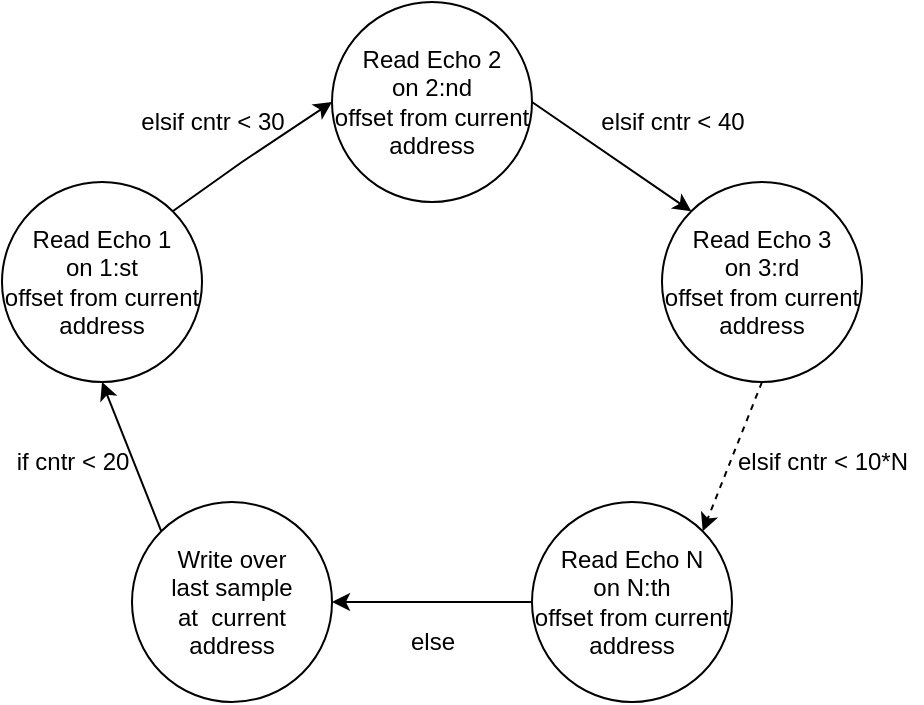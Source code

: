 <mxfile version="15.5.0" type="device"><diagram id="vZ9pb0swbwLwFnLP9PRf" name="Page-1"><mxGraphModel dx="1148" dy="588" grid="1" gridSize="10" guides="1" tooltips="1" connect="1" arrows="1" fold="1" page="1" pageScale="1" pageWidth="1169" pageHeight="1654" math="0" shadow="0"><root><mxCell id="0"/><mxCell id="1" parent="0"/><mxCell id="OYjjkeoiRE76qJc-IDeL-19" style="edgeStyle=none;rounded=0;orthogonalLoop=1;jettySize=auto;html=1;exitX=1;exitY=0;exitDx=0;exitDy=0;entryX=0;entryY=0.5;entryDx=0;entryDy=0;" edge="1" parent="1" source="OYjjkeoiRE76qJc-IDeL-1" target="OYjjkeoiRE76qJc-IDeL-3"><mxGeometry relative="1" as="geometry"><Array as="points"><mxPoint x="490" y="220"/></Array></mxGeometry></mxCell><mxCell id="OYjjkeoiRE76qJc-IDeL-1" value="Read&amp;nbsp;Echo 1 &lt;br&gt;on 1:st&lt;br&gt;offset from current address" style="ellipse;whiteSpace=wrap;html=1;aspect=fixed;" vertex="1" parent="1"><mxGeometry x="370" y="230" width="100" height="100" as="geometry"/></mxCell><mxCell id="OYjjkeoiRE76qJc-IDeL-20" style="edgeStyle=none;rounded=0;orthogonalLoop=1;jettySize=auto;html=1;exitX=1;exitY=0.5;exitDx=0;exitDy=0;entryX=0;entryY=0;entryDx=0;entryDy=0;" edge="1" parent="1" source="OYjjkeoiRE76qJc-IDeL-3" target="OYjjkeoiRE76qJc-IDeL-4"><mxGeometry relative="1" as="geometry"/></mxCell><mxCell id="OYjjkeoiRE76qJc-IDeL-3" value="Read Echo 2 &lt;br&gt;on 2:nd&lt;br&gt;offset from current address" style="ellipse;whiteSpace=wrap;html=1;aspect=fixed;" vertex="1" parent="1"><mxGeometry x="535" y="140" width="100" height="100" as="geometry"/></mxCell><mxCell id="OYjjkeoiRE76qJc-IDeL-21" style="edgeStyle=none;rounded=0;orthogonalLoop=1;jettySize=auto;html=1;exitX=0.5;exitY=1;exitDx=0;exitDy=0;entryX=1;entryY=0;entryDx=0;entryDy=0;dashed=1;" edge="1" parent="1" source="OYjjkeoiRE76qJc-IDeL-4" target="OYjjkeoiRE76qJc-IDeL-12"><mxGeometry relative="1" as="geometry"/></mxCell><mxCell id="OYjjkeoiRE76qJc-IDeL-4" value="Read&amp;nbsp;Echo 3&lt;br&gt;on 3:rd&lt;br&gt;offset from current address" style="ellipse;whiteSpace=wrap;html=1;aspect=fixed;" vertex="1" parent="1"><mxGeometry x="700" y="230" width="100" height="100" as="geometry"/></mxCell><mxCell id="OYjjkeoiRE76qJc-IDeL-23" style="edgeStyle=none;rounded=0;orthogonalLoop=1;jettySize=auto;html=1;exitX=0;exitY=0.5;exitDx=0;exitDy=0;entryX=1;entryY=0.5;entryDx=0;entryDy=0;" edge="1" parent="1" source="OYjjkeoiRE76qJc-IDeL-12" target="OYjjkeoiRE76qJc-IDeL-22"><mxGeometry relative="1" as="geometry"/></mxCell><mxCell id="OYjjkeoiRE76qJc-IDeL-12" value="Read&amp;nbsp;Echo N&lt;br&gt;on N:th&lt;br&gt;offset from current address" style="ellipse;whiteSpace=wrap;html=1;aspect=fixed;" vertex="1" parent="1"><mxGeometry x="635" y="390" width="100" height="100" as="geometry"/></mxCell><mxCell id="OYjjkeoiRE76qJc-IDeL-24" style="edgeStyle=none;rounded=0;orthogonalLoop=1;jettySize=auto;html=1;exitX=0;exitY=0;exitDx=0;exitDy=0;entryX=0.5;entryY=1;entryDx=0;entryDy=0;" edge="1" parent="1" source="OYjjkeoiRE76qJc-IDeL-22" target="OYjjkeoiRE76qJc-IDeL-1"><mxGeometry relative="1" as="geometry"/></mxCell><mxCell id="OYjjkeoiRE76qJc-IDeL-22" value="Write over last&amp;nbsp;sample&lt;br&gt;at&amp;nbsp; current address" style="ellipse;whiteSpace=wrap;html=1;aspect=fixed;" vertex="1" parent="1"><mxGeometry x="435" y="390" width="100" height="100" as="geometry"/></mxCell><mxCell id="OYjjkeoiRE76qJc-IDeL-27" value="if cntr &amp;lt; 20" style="text;html=1;align=center;verticalAlign=middle;resizable=0;points=[];autosize=1;strokeColor=none;fillColor=none;rotation=0;" vertex="1" parent="1"><mxGeometry x="370" y="360" width="70" height="20" as="geometry"/></mxCell><mxCell id="OYjjkeoiRE76qJc-IDeL-32" value="elsif cntr &amp;lt; 30" style="text;html=1;align=center;verticalAlign=middle;resizable=0;points=[];autosize=1;strokeColor=none;fillColor=none;" vertex="1" parent="1"><mxGeometry x="430" y="190" width="90" height="20" as="geometry"/></mxCell><mxCell id="OYjjkeoiRE76qJc-IDeL-33" value="elsif cntr &amp;lt; 40" style="text;html=1;align=center;verticalAlign=middle;resizable=0;points=[];autosize=1;strokeColor=none;fillColor=none;" vertex="1" parent="1"><mxGeometry x="660" y="190" width="90" height="20" as="geometry"/></mxCell><mxCell id="OYjjkeoiRE76qJc-IDeL-34" value="elsif cntr &amp;lt; 10*N" style="text;html=1;align=center;verticalAlign=middle;resizable=0;points=[];autosize=1;strokeColor=none;fillColor=none;" vertex="1" parent="1"><mxGeometry x="730" y="360" width="100" height="20" as="geometry"/></mxCell><mxCell id="OYjjkeoiRE76qJc-IDeL-35" value="else" style="text;html=1;align=center;verticalAlign=middle;resizable=0;points=[];autosize=1;strokeColor=none;fillColor=none;" vertex="1" parent="1"><mxGeometry x="565" y="450" width="40" height="20" as="geometry"/></mxCell></root></mxGraphModel></diagram></mxfile>